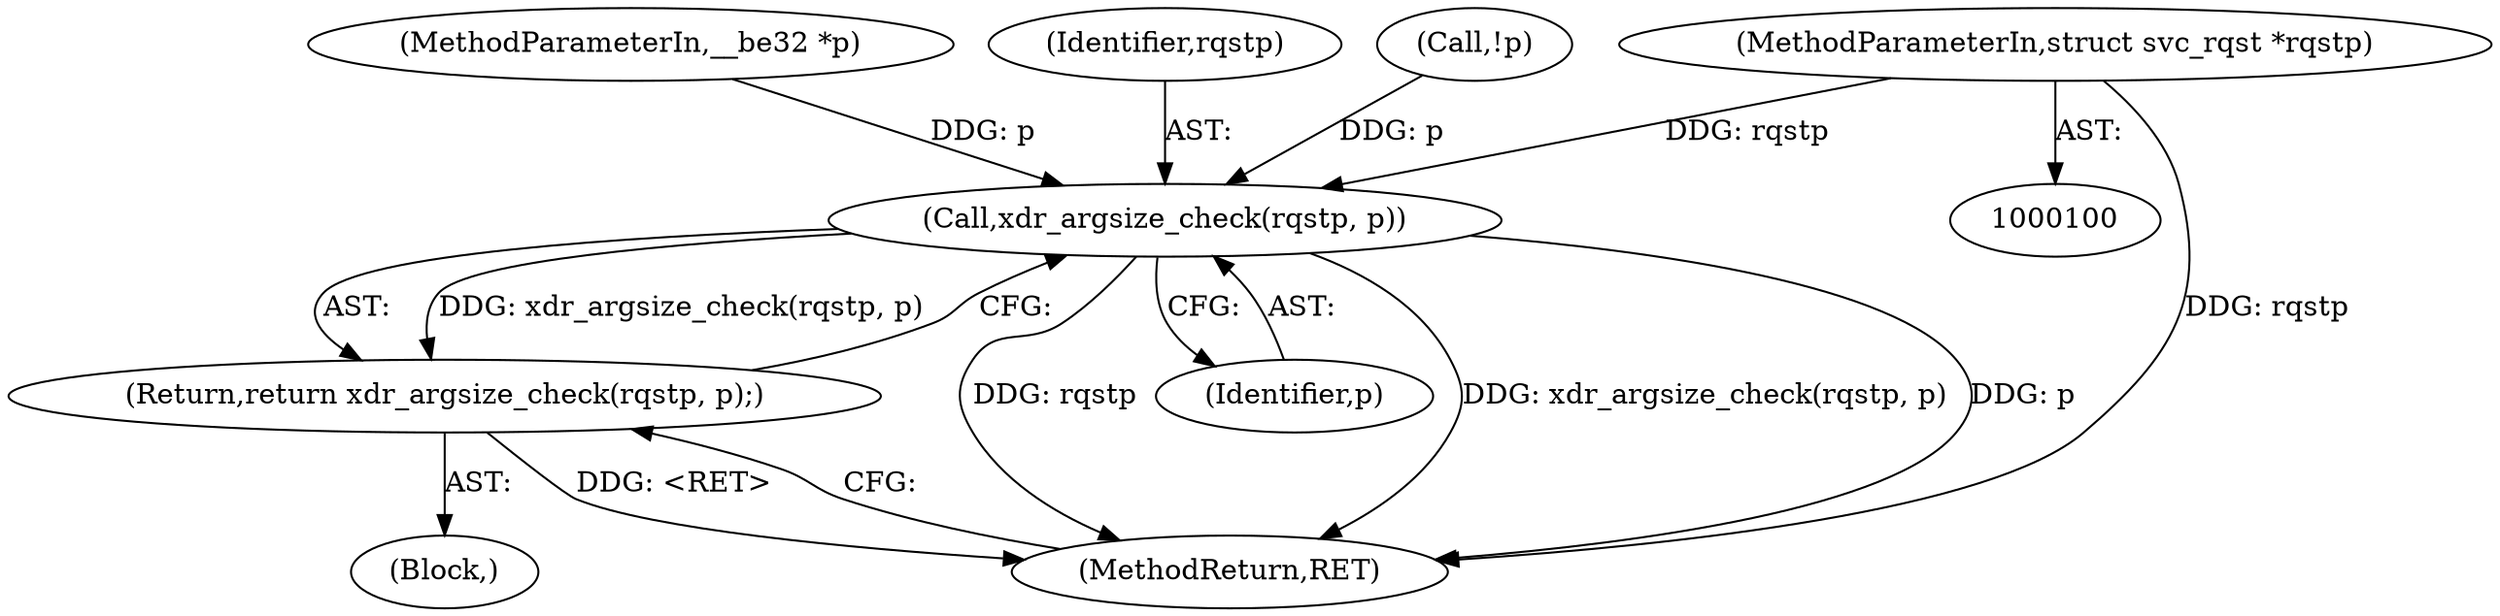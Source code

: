 digraph "1_linux_c70422f760c120480fee4de6c38804c72aa26bc1_17@pointer" {
"1000101" [label="(MethodParameterIn,struct svc_rqst *rqstp)"];
"1000129" [label="(Call,xdr_argsize_check(rqstp, p))"];
"1000128" [label="(Return,return xdr_argsize_check(rqstp, p);)"];
"1000104" [label="(Block,)"];
"1000102" [label="(MethodParameterIn,__be32 *p)"];
"1000130" [label="(Identifier,rqstp)"];
"1000129" [label="(Call,xdr_argsize_check(rqstp, p))"];
"1000131" [label="(Identifier,p)"];
"1000132" [label="(MethodReturn,RET)"];
"1000128" [label="(Return,return xdr_argsize_check(rqstp, p);)"];
"1000101" [label="(MethodParameterIn,struct svc_rqst *rqstp)"];
"1000114" [label="(Call,!p)"];
"1000101" -> "1000100"  [label="AST: "];
"1000101" -> "1000132"  [label="DDG: rqstp"];
"1000101" -> "1000129"  [label="DDG: rqstp"];
"1000129" -> "1000128"  [label="AST: "];
"1000129" -> "1000131"  [label="CFG: "];
"1000130" -> "1000129"  [label="AST: "];
"1000131" -> "1000129"  [label="AST: "];
"1000128" -> "1000129"  [label="CFG: "];
"1000129" -> "1000132"  [label="DDG: rqstp"];
"1000129" -> "1000132"  [label="DDG: xdr_argsize_check(rqstp, p)"];
"1000129" -> "1000132"  [label="DDG: p"];
"1000129" -> "1000128"  [label="DDG: xdr_argsize_check(rqstp, p)"];
"1000114" -> "1000129"  [label="DDG: p"];
"1000102" -> "1000129"  [label="DDG: p"];
"1000128" -> "1000104"  [label="AST: "];
"1000132" -> "1000128"  [label="CFG: "];
"1000128" -> "1000132"  [label="DDG: <RET>"];
}
